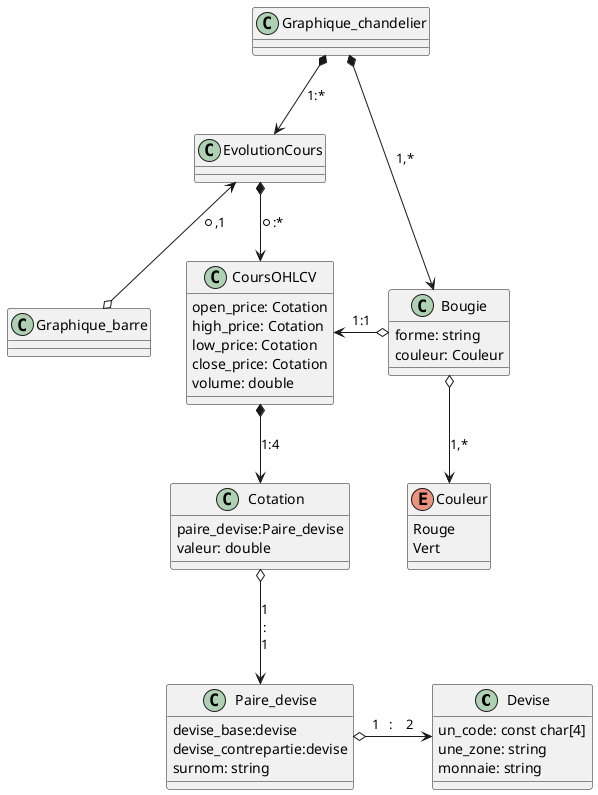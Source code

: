 @startuml

class Devise{
    un_code: const char[4]
    une_zone: string
    monnaie: string
}
class Cotation{
    paire_devise:Paire_devise
    valeur: double
}
class Paire_devise{
    devise_base:devise
    devise_contrepartie:devise
    surnom: string
}

class CoursOHLCV{
    open_price: Cotation
    high_price: Cotation
    low_price: Cotation
    close_price: Cotation
    volume: double
}

class Bougie{
    forme: string
    couleur: Couleur
}

enum Couleur{
    Rouge
    Vert
}

class Graphique_chandelier{

}

class EvolutionCours{
}

class Graphique_barre{
}

Graphique_chandelier*-->Bougie:1,*

Bougie o-l->CoursOHLCV: 1:1

EvolutionCours*-->CoursOHLCV: *:*

Graphique_chandelier*-->EvolutionCours:1:*
EvolutionCours <-d-o Graphique_barre:*,1

Bougie o--> Couleur:1,*

Paire_devise o-r-> Devise: 1   :    2

Cotation o--> Paire_devise: 1\n:\n1

CoursOHLCV *--> Cotation:1:4
@enduml
